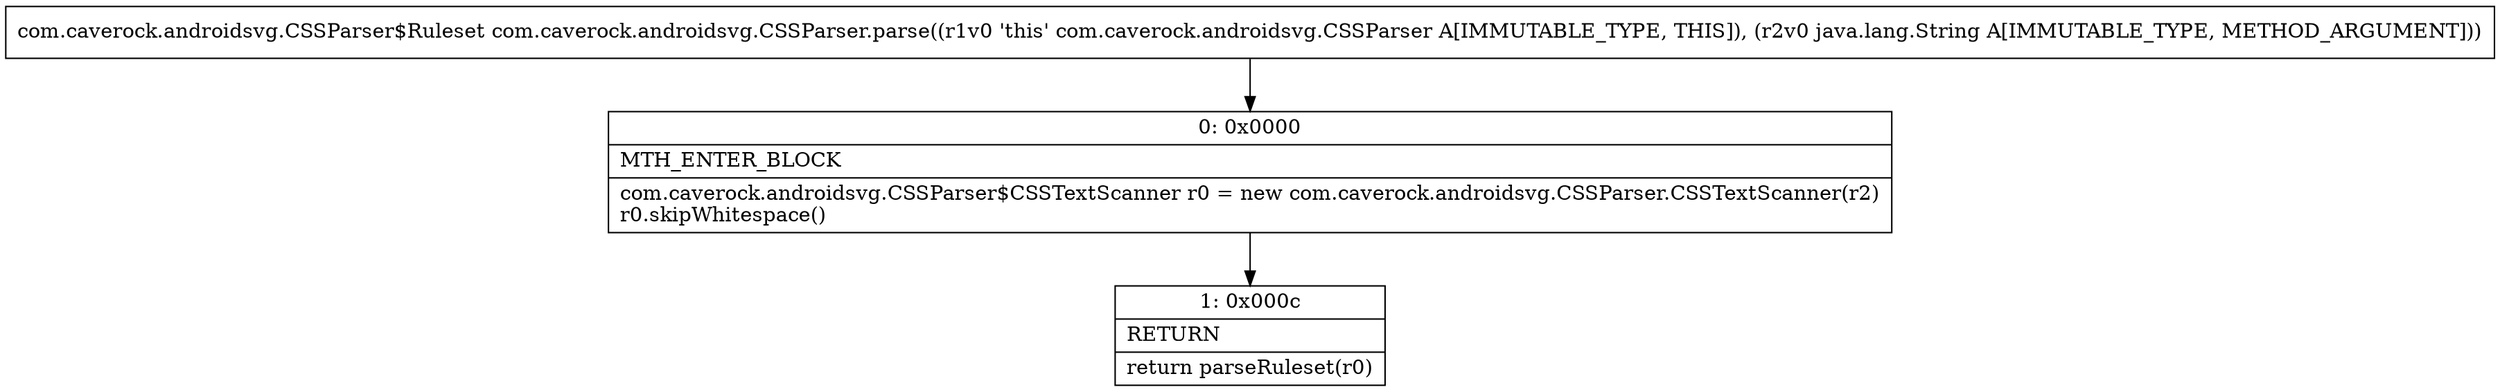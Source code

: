 digraph "CFG forcom.caverock.androidsvg.CSSParser.parse(Ljava\/lang\/String;)Lcom\/caverock\/androidsvg\/CSSParser$Ruleset;" {
Node_0 [shape=record,label="{0\:\ 0x0000|MTH_ENTER_BLOCK\l|com.caverock.androidsvg.CSSParser$CSSTextScanner r0 = new com.caverock.androidsvg.CSSParser.CSSTextScanner(r2)\lr0.skipWhitespace()\l}"];
Node_1 [shape=record,label="{1\:\ 0x000c|RETURN\l|return parseRuleset(r0)\l}"];
MethodNode[shape=record,label="{com.caverock.androidsvg.CSSParser$Ruleset com.caverock.androidsvg.CSSParser.parse((r1v0 'this' com.caverock.androidsvg.CSSParser A[IMMUTABLE_TYPE, THIS]), (r2v0 java.lang.String A[IMMUTABLE_TYPE, METHOD_ARGUMENT])) }"];
MethodNode -> Node_0;
Node_0 -> Node_1;
}

